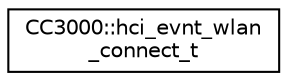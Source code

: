 digraph "Graphical Class Hierarchy"
{
  edge [fontname="Helvetica",fontsize="10",labelfontname="Helvetica",labelfontsize="10"];
  node [fontname="Helvetica",fontsize="10",shape=record];
  rankdir="LR";
  Node1 [label="CC3000::hci_evnt_wlan\l_connect_t",height=0.2,width=0.4,color="black", fillcolor="white", style="filled",URL="$df/d1a/structCC3000_1_1hci__evnt__wlan__connect__t.html"];
}
